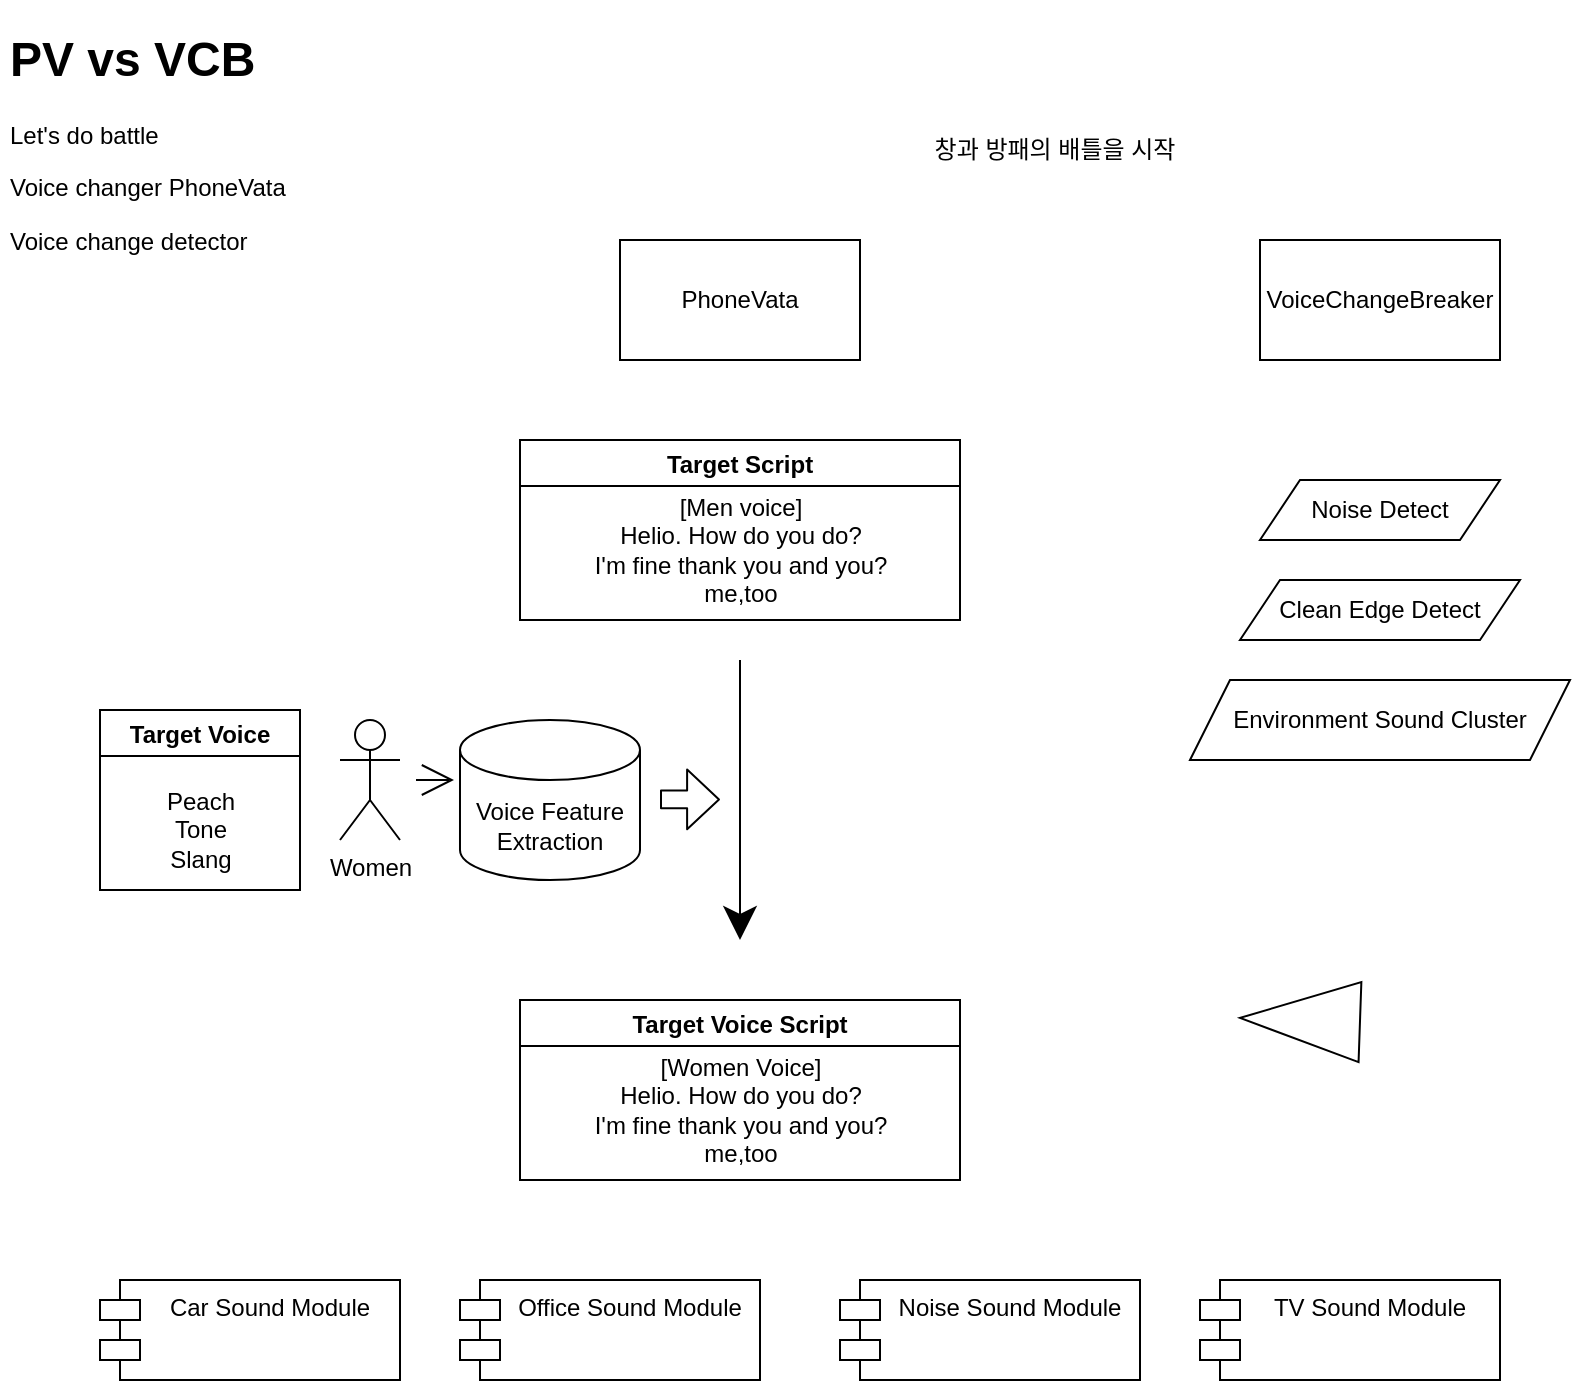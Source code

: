 <mxfile version="15.4.3" type="github">
  <diagram id="aPpwis8wVv6BTGHh6oKa" name="Page-1">
    <mxGraphModel dx="1718" dy="968" grid="1" gridSize="10" guides="1" tooltips="1" connect="1" arrows="1" fold="1" page="1" pageScale="1" pageWidth="1169" pageHeight="827" math="0" shadow="0">
      <root>
        <mxCell id="0" />
        <mxCell id="1" parent="0" />
        <mxCell id="IXanY_waXnLPO531L0gg-1" value="PhoneVata" style="rounded=0;whiteSpace=wrap;html=1;hachureGap=4;pointerEvents=0;" parent="1" vertex="1">
          <mxGeometry x="320" y="120" width="120" height="60" as="geometry" />
        </mxCell>
        <mxCell id="IXanY_waXnLPO531L0gg-2" value="VoiceChangeBreaker" style="rounded=0;whiteSpace=wrap;html=1;hachureGap=4;pointerEvents=0;" parent="1" vertex="1">
          <mxGeometry x="640" y="120" width="120" height="60" as="geometry" />
        </mxCell>
        <mxCell id="IXanY_waXnLPO531L0gg-3" value="&lt;h1&gt;PV vs VCB&lt;/h1&gt;&lt;p&gt;Let&#39;s do battle&lt;/p&gt;&lt;p&gt;Voice changer PhoneVata&lt;/p&gt;&lt;p&gt;Voice change detector&amp;nbsp;&lt;/p&gt;&lt;p&gt;&lt;br&gt;&lt;/p&gt;" style="text;html=1;strokeColor=none;fillColor=none;spacing=5;spacingTop=-20;whiteSpace=wrap;overflow=hidden;rounded=0;hachureGap=4;pointerEvents=0;" parent="1" vertex="1">
          <mxGeometry x="10" y="10" width="180" height="270" as="geometry" />
        </mxCell>
        <mxCell id="IXanY_waXnLPO531L0gg-8" value="" style="edgeStyle=none;curved=1;rounded=0;orthogonalLoop=1;jettySize=auto;html=1;endArrow=open;startSize=14;endSize=14;sourcePerimeterSpacing=8;targetPerimeterSpacing=8;" parent="1" source="IXanY_waXnLPO531L0gg-4" edge="1">
          <mxGeometry relative="1" as="geometry">
            <mxPoint x="237" y="390" as="targetPoint" />
          </mxGeometry>
        </mxCell>
        <mxCell id="IXanY_waXnLPO531L0gg-4" value="Women" style="shape=umlActor;verticalLabelPosition=bottom;verticalAlign=top;html=1;outlineConnect=0;hachureGap=4;pointerEvents=0;" parent="1" vertex="1">
          <mxGeometry x="180" y="360" width="30" height="60" as="geometry" />
        </mxCell>
        <mxCell id="IXanY_waXnLPO531L0gg-9" value="Voice Feature&lt;br&gt;Extraction" style="shape=cylinder3;whiteSpace=wrap;html=1;boundedLbl=1;backgroundOutline=1;size=15;hachureGap=4;pointerEvents=0;" parent="1" vertex="1">
          <mxGeometry x="240" y="360" width="90" height="80" as="geometry" />
        </mxCell>
        <mxCell id="IXanY_waXnLPO531L0gg-10" value="Target Script" style="swimlane;hachureGap=4;pointerEvents=0;" parent="1" vertex="1">
          <mxGeometry x="270" y="220" width="220" height="90" as="geometry" />
        </mxCell>
        <mxCell id="IXanY_waXnLPO531L0gg-11" value="[Men voice]&lt;br&gt;Helio. How do you do?&lt;br&gt;I&#39;m fine thank you and you?&lt;br&gt;me,too" style="text;html=1;align=center;verticalAlign=middle;resizable=0;points=[];autosize=1;strokeColor=none;fillColor=none;" parent="IXanY_waXnLPO531L0gg-10" vertex="1">
          <mxGeometry x="30" y="25" width="160" height="60" as="geometry" />
        </mxCell>
        <mxCell id="IXanY_waXnLPO531L0gg-12" value="" style="endArrow=classic;html=1;startSize=14;endSize=14;sourcePerimeterSpacing=8;targetPerimeterSpacing=8;" parent="1" edge="1">
          <mxGeometry width="50" height="50" relative="1" as="geometry">
            <mxPoint x="380" y="330" as="sourcePoint" />
            <mxPoint x="380" y="470" as="targetPoint" />
          </mxGeometry>
        </mxCell>
        <mxCell id="IXanY_waXnLPO531L0gg-13" value="Target Voice Script" style="swimlane;hachureGap=4;pointerEvents=0;" parent="1" vertex="1">
          <mxGeometry x="270" y="500" width="220" height="90" as="geometry" />
        </mxCell>
        <mxCell id="IXanY_waXnLPO531L0gg-14" value="[Women Voice]&lt;br&gt;Helio. How do you do?&lt;br&gt;I&#39;m fine thank you and you?&lt;br&gt;me,too" style="text;html=1;align=center;verticalAlign=middle;resizable=0;points=[];autosize=1;strokeColor=none;fillColor=none;" parent="IXanY_waXnLPO531L0gg-13" vertex="1">
          <mxGeometry x="30" y="25" width="160" height="60" as="geometry" />
        </mxCell>
        <mxCell id="IXanY_waXnLPO531L0gg-15" value="" style="shape=flexArrow;endArrow=classic;html=1;startSize=14;endSize=4.981;sourcePerimeterSpacing=8;targetPerimeterSpacing=8;width=8.889;" parent="1" edge="1">
          <mxGeometry width="50" height="50" relative="1" as="geometry">
            <mxPoint x="340" y="399.71" as="sourcePoint" />
            <mxPoint x="370" y="399.71" as="targetPoint" />
          </mxGeometry>
        </mxCell>
        <mxCell id="IXanY_waXnLPO531L0gg-16" value="Target Voice" style="swimlane;hachureGap=4;pointerEvents=0;" parent="1" vertex="1">
          <mxGeometry x="60" y="355" width="100" height="90" as="geometry" />
        </mxCell>
        <mxCell id="IXanY_waXnLPO531L0gg-17" value="Peach&lt;br&gt;Tone&lt;br&gt;Slang" style="text;html=1;align=center;verticalAlign=middle;resizable=0;points=[];autosize=1;strokeColor=none;fillColor=none;" parent="IXanY_waXnLPO531L0gg-16" vertex="1">
          <mxGeometry x="25" y="35" width="50" height="50" as="geometry" />
        </mxCell>
        <mxCell id="IXanY_waXnLPO531L0gg-18" value="Noise Detect" style="shape=parallelogram;perimeter=parallelogramPerimeter;whiteSpace=wrap;html=1;fixedSize=1;hachureGap=4;pointerEvents=0;" parent="1" vertex="1">
          <mxGeometry x="640" y="240" width="120" height="30" as="geometry" />
        </mxCell>
        <mxCell id="IXanY_waXnLPO531L0gg-19" value="Clean Edge Detect" style="shape=parallelogram;perimeter=parallelogramPerimeter;whiteSpace=wrap;html=1;fixedSize=1;hachureGap=4;pointerEvents=0;" parent="1" vertex="1">
          <mxGeometry x="630" y="290" width="140" height="30" as="geometry" />
        </mxCell>
        <mxCell id="IXanY_waXnLPO531L0gg-20" value="Environment Sound Cluster" style="shape=parallelogram;perimeter=parallelogramPerimeter;whiteSpace=wrap;html=1;fixedSize=1;hachureGap=4;pointerEvents=0;" parent="1" vertex="1">
          <mxGeometry x="605" y="340" width="190" height="40" as="geometry" />
        </mxCell>
        <mxCell id="oKwU5WRhgp6ADigGDTph-1" value="창과 방패의 배틀을 시작" style="text;html=1;strokeColor=none;fillColor=none;align=center;verticalAlign=middle;whiteSpace=wrap;rounded=0;" parent="1" vertex="1">
          <mxGeometry x="410" y="60" width="255" height="30" as="geometry" />
        </mxCell>
        <mxCell id="WwPDLwXKuEOoVoNPCU-s-1" value="" style="triangle;whiteSpace=wrap;html=1;rotation=-178;" vertex="1" parent="1">
          <mxGeometry x="630" y="490" width="60" height="40" as="geometry" />
        </mxCell>
        <mxCell id="WwPDLwXKuEOoVoNPCU-s-2" value="Car Sound Module" style="shape=module;align=left;spacingLeft=20;align=center;verticalAlign=top;" vertex="1" parent="1">
          <mxGeometry x="60" y="640" width="150" height="50" as="geometry" />
        </mxCell>
        <mxCell id="WwPDLwXKuEOoVoNPCU-s-3" value="Office Sound Module" style="shape=module;align=left;spacingLeft=20;align=center;verticalAlign=top;" vertex="1" parent="1">
          <mxGeometry x="240" y="640" width="150" height="50" as="geometry" />
        </mxCell>
        <mxCell id="WwPDLwXKuEOoVoNPCU-s-4" value="Noise Sound Module" style="shape=module;align=left;spacingLeft=20;align=center;verticalAlign=top;" vertex="1" parent="1">
          <mxGeometry x="430" y="640" width="150" height="50" as="geometry" />
        </mxCell>
        <mxCell id="WwPDLwXKuEOoVoNPCU-s-5" value="TV Sound Module" style="shape=module;align=left;spacingLeft=20;align=center;verticalAlign=top;" vertex="1" parent="1">
          <mxGeometry x="610" y="640" width="150" height="50" as="geometry" />
        </mxCell>
      </root>
    </mxGraphModel>
  </diagram>
</mxfile>
